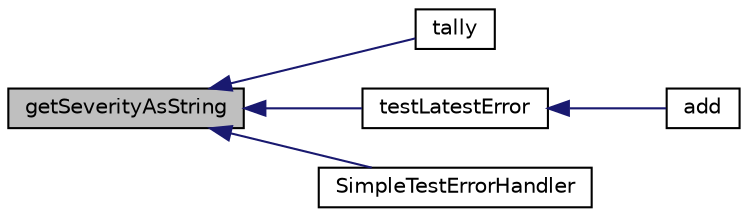 digraph "getSeverityAsString"
{
  edge [fontname="Helvetica",fontsize="10",labelfontname="Helvetica",labelfontsize="10"];
  node [fontname="Helvetica",fontsize="10",shape=record];
  rankdir="LR";
  Node1 [label="getSeverityAsString",height=0.2,width=0.4,color="black", fillcolor="grey75", style="filled" fontcolor="black"];
  Node1 -> Node2 [dir="back",color="midnightblue",fontsize="10",style="solid",fontname="Helvetica"];
  Node2 [label="tally",height=0.2,width=0.4,color="black", fillcolor="white", style="filled",URL="$class_simple_error_queue.html#a462fea179dc01a9a87c9477a09472775"];
  Node1 -> Node3 [dir="back",color="midnightblue",fontsize="10",style="solid",fontname="Helvetica"];
  Node3 [label="testLatestError",height=0.2,width=0.4,color="black", fillcolor="white", style="filled",URL="$class_simple_error_queue.html#a74a3c33945968d994b0a2e542dc4b337"];
  Node3 -> Node4 [dir="back",color="midnightblue",fontsize="10",style="solid",fontname="Helvetica"];
  Node4 [label="add",height=0.2,width=0.4,color="black", fillcolor="white", style="filled",URL="$class_simple_error_queue.html#af0b6c47edb196387449ddda32e1148e2"];
  Node1 -> Node5 [dir="back",color="midnightblue",fontsize="10",style="solid",fontname="Helvetica"];
  Node5 [label="SimpleTestErrorHandler",height=0.2,width=0.4,color="black", fillcolor="white", style="filled",URL="$errors_8php.html#a58d28a96baef5def3eafc2513a98ab2d"];
}
